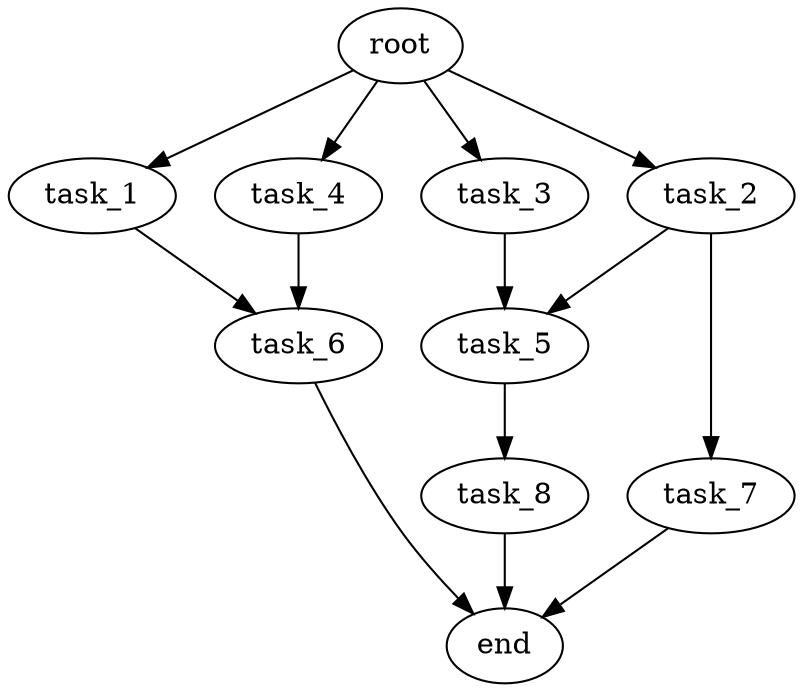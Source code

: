 digraph G {
  root [size="1.000000e+00"];
  task_1 [size="2.129140e+01"];
  task_2 [size="1.540917e+01"];
  task_3 [size="7.874991e+00"];
  task_4 [size="5.117865e+01"];
  task_5 [size="2.390834e+01"];
  task_6 [size="2.207151e+01"];
  task_7 [size="4.554602e+01"];
  task_8 [size="3.883260e+01"];
  end [size="1.000000e+00"];

  root -> task_1 [size="1.000000e-12"];
  root -> task_2 [size="1.000000e-12"];
  root -> task_3 [size="1.000000e-12"];
  root -> task_4 [size="1.000000e-12"];
  task_1 -> task_6 [size="1.434648e+01"];
  task_2 -> task_5 [size="1.554042e+01"];
  task_2 -> task_7 [size="5.920982e+01"];
  task_3 -> task_5 [size="1.554042e+01"];
  task_4 -> task_6 [size="1.434648e+01"];
  task_5 -> task_8 [size="5.048238e+01"];
  task_6 -> end [size="1.000000e-12"];
  task_7 -> end [size="1.000000e-12"];
  task_8 -> end [size="1.000000e-12"];
}
